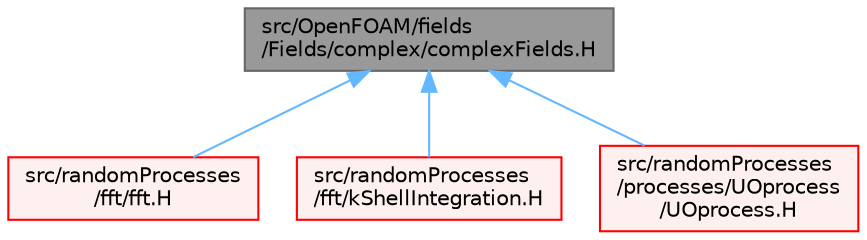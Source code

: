 digraph "src/OpenFOAM/fields/Fields/complex/complexFields.H"
{
 // LATEX_PDF_SIZE
  bgcolor="transparent";
  edge [fontname=Helvetica,fontsize=10,labelfontname=Helvetica,labelfontsize=10];
  node [fontname=Helvetica,fontsize=10,shape=box,height=0.2,width=0.4];
  Node1 [id="Node000001",label="src/OpenFOAM/fields\l/Fields/complex/complexFields.H",height=0.2,width=0.4,color="gray40", fillcolor="grey60", style="filled", fontcolor="black",tooltip="Specialisations of Field<T> for complex and complexVector."];
  Node1 -> Node2 [id="edge1_Node000001_Node000002",dir="back",color="steelblue1",style="solid",tooltip=" "];
  Node2 [id="Node000002",label="src/randomProcesses\l/fft/fft.H",height=0.2,width=0.4,color="red", fillcolor="#FFF0F0", style="filled",URL="$fft_8H.html",tooltip=" "];
  Node1 -> Node9 [id="edge2_Node000001_Node000009",dir="back",color="steelblue1",style="solid",tooltip=" "];
  Node9 [id="Node000009",label="src/randomProcesses\l/fft/kShellIntegration.H",height=0.2,width=0.4,color="red", fillcolor="#FFF0F0", style="filled",URL="$kShellIntegration_8H.html",tooltip="Integrate a multi-dimensional complexVectorField in k-shells to create the 1D."];
  Node1 -> Node11 [id="edge3_Node000001_Node000011",dir="back",color="steelblue1",style="solid",tooltip=" "];
  Node11 [id="Node000011",label="src/randomProcesses\l/processes/UOprocess\l/UOprocess.H",height=0.2,width=0.4,color="red", fillcolor="#FFF0F0", style="filled",URL="$UOprocess_8H.html",tooltip=" "];
}
